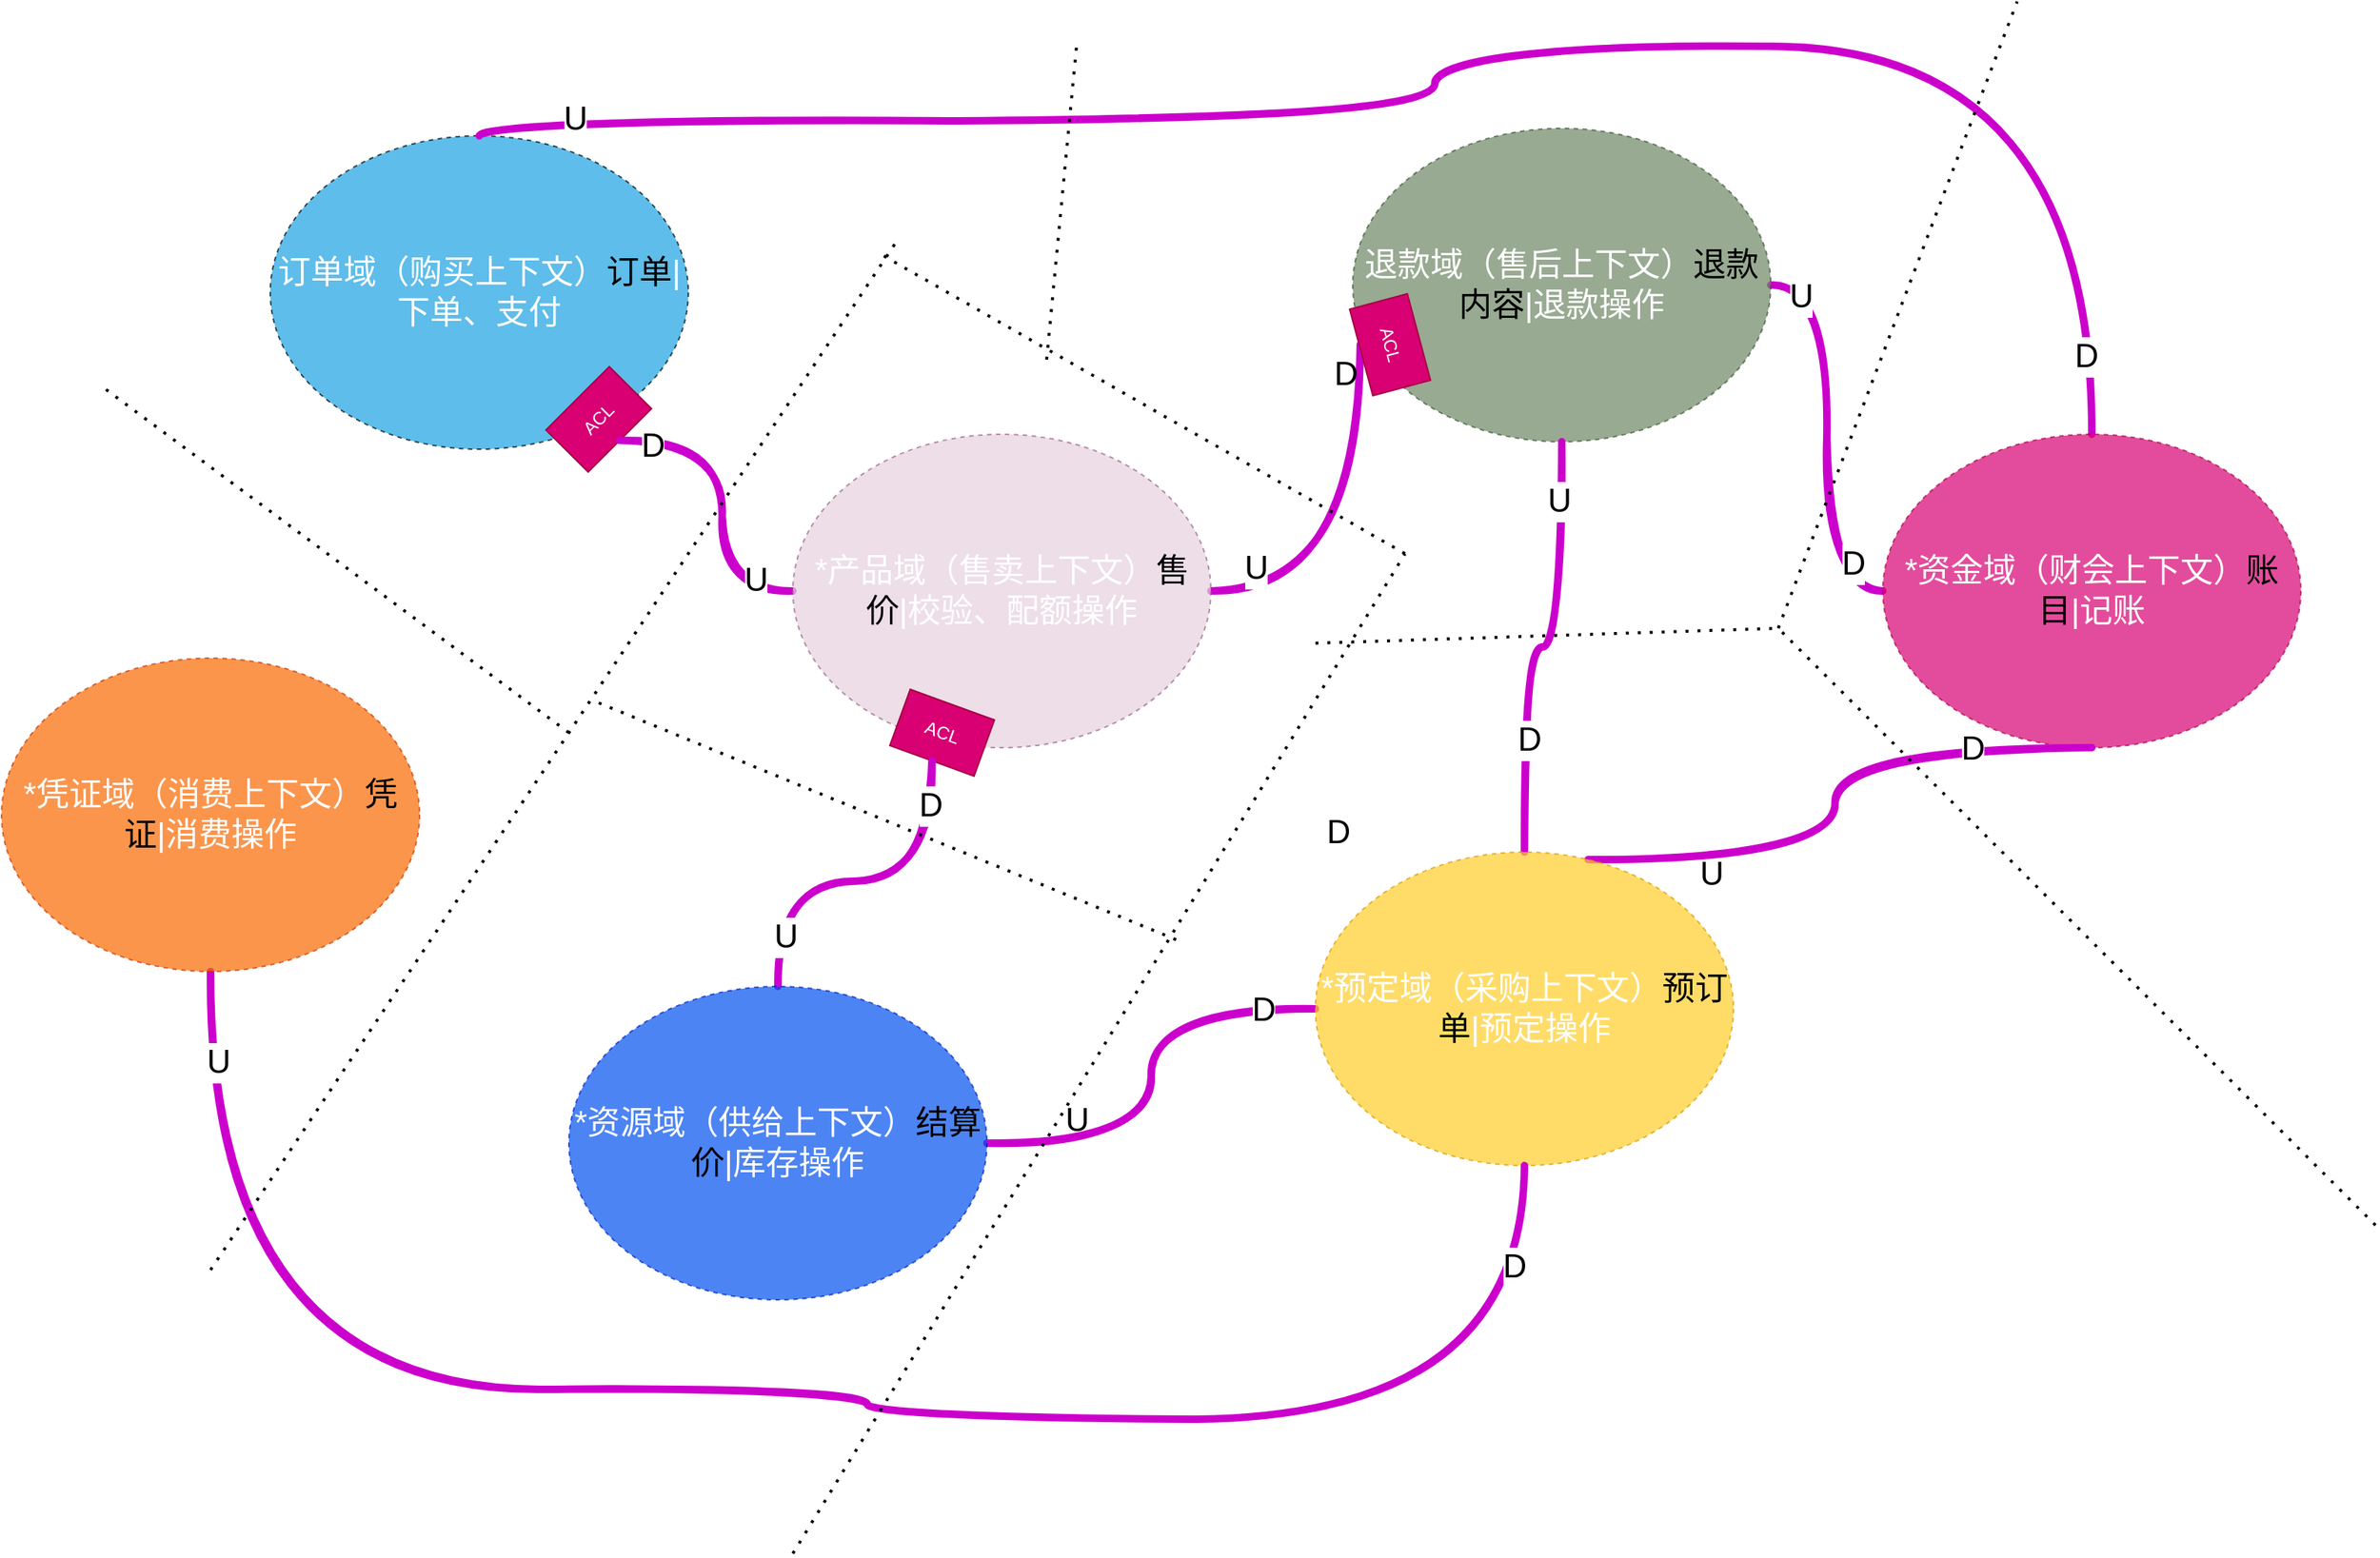 <mxfile version="14.6.13" type="device"><diagram id="sZ4yDQa6_BEg-NuYg7ej" name="第 1 页"><mxGraphModel dx="2253" dy="860" grid="1" gridSize="10" guides="1" tooltips="1" connect="1" arrows="1" fold="1" page="1" pageScale="1" pageWidth="827" pageHeight="1169" math="0" shadow="0"><root><mxCell id="0"/><mxCell id="1" parent="0"/><mxCell id="fSAGsUuIaDTjFpiJIuqM-18" value="订单域（购买上下文）&lt;font color=&quot;#000000&quot;&gt;订单&lt;/font&gt;|下单、支付" style="ellipse;whiteSpace=wrap;html=1;fontSize=22;fontColor=#ffffff;fillColor=#1ba1e2;shadow=0;opacity=70;sketch=0;dashed=1;" parent="1" vertex="1"><mxGeometry x="20" y="1010" width="280" height="210" as="geometry"/></mxCell><mxCell id="fSAGsUuIaDTjFpiJIuqM-20" value="ACL" style="rounded=0;whiteSpace=wrap;html=1;fillColor=#d80073;strokeColor=#A50040;fontColor=#ffffff;rotation=-45;" parent="1" vertex="1"><mxGeometry x="210" y="1180" width="60" height="40" as="geometry"/></mxCell><mxCell id="fSAGsUuIaDTjFpiJIuqM-24" style="rounded=0;orthogonalLoop=1;jettySize=auto;html=1;entryX=0.5;entryY=1;entryDx=0;entryDy=0;fontSize=22;fontColor=#000000;edgeStyle=orthogonalEdgeStyle;curved=1;endArrow=none;endFill=0;strokeColor=#CC00CC;strokeWidth=5;sketch=1;" parent="1" source="fSAGsUuIaDTjFpiJIuqM-21" target="fSAGsUuIaDTjFpiJIuqM-20" edge="1"><mxGeometry relative="1" as="geometry"/></mxCell><mxCell id="fSAGsUuIaDTjFpiJIuqM-25" value="D" style="edgeLabel;html=1;align=center;verticalAlign=middle;resizable=0;points=[];fontSize=22;" parent="fSAGsUuIaDTjFpiJIuqM-24" vertex="1" connectable="0"><mxGeometry x="0.798" y="4" relative="1" as="geometry"><mxPoint as="offset"/></mxGeometry></mxCell><mxCell id="fSAGsUuIaDTjFpiJIuqM-26" value="U" style="edgeLabel;html=1;align=center;verticalAlign=middle;resizable=0;points=[];fontSize=22;fontColor=#000000;" parent="fSAGsUuIaDTjFpiJIuqM-24" vertex="1" connectable="0"><mxGeometry x="-0.769" y="-7" relative="1" as="geometry"><mxPoint as="offset"/></mxGeometry></mxCell><mxCell id="fSAGsUuIaDTjFpiJIuqM-30" style="edgeStyle=orthogonalEdgeStyle;curved=1;rounded=0;orthogonalLoop=1;jettySize=auto;html=1;fontSize=22;fontColor=#000000;endArrow=none;endFill=0;strokeColor=#CC00CC;strokeWidth=5;sketch=1;" parent="1" source="fSAGsUuIaDTjFpiJIuqM-21" edge="1"><mxGeometry relative="1" as="geometry"><mxPoint x="750" y="1150" as="targetPoint"/></mxGeometry></mxCell><mxCell id="fSAGsUuIaDTjFpiJIuqM-21" value="*产品域（售卖上下文）&lt;font color=&quot;#000000&quot;&gt;售价&lt;/font&gt;|校验、配额操作" style="ellipse;whiteSpace=wrap;html=1;fontSize=22;fillColor=#e6d0de;strokeColor=#996185;fontColor=#FFFFFF;shadow=0;opacity=70;sketch=0;dashed=1;" parent="1" vertex="1"><mxGeometry x="370" y="1210" width="280" height="210" as="geometry"/></mxCell><mxCell id="fSAGsUuIaDTjFpiJIuqM-23" value="ACL" style="rounded=0;whiteSpace=wrap;html=1;fillColor=#d80073;strokeColor=#A50040;fontColor=#ffffff;rotation=20;" parent="1" vertex="1"><mxGeometry x="440" y="1390" width="60" height="40" as="geometry"/></mxCell><mxCell id="fSAGsUuIaDTjFpiJIuqM-27" value="U" style="edgeLabel;html=1;align=center;verticalAlign=middle;resizable=0;points=[];fontSize=22;fontColor=#000000;" parent="1" vertex="1" connectable="0"><mxGeometry x="680" y="1300" as="geometry"/></mxCell><mxCell id="fSAGsUuIaDTjFpiJIuqM-33" style="edgeStyle=orthogonalEdgeStyle;curved=1;rounded=0;orthogonalLoop=1;jettySize=auto;html=1;fontSize=22;fontColor=#000000;endArrow=none;endFill=0;strokeColor=#CC00CC;strokeWidth=5;sketch=1;" parent="1" source="fSAGsUuIaDTjFpiJIuqM-28" target="fSAGsUuIaDTjFpiJIuqM-32" edge="1"><mxGeometry relative="1" as="geometry"/></mxCell><mxCell id="fSAGsUuIaDTjFpiJIuqM-37" value="U" style="edgeLabel;html=1;align=center;verticalAlign=middle;resizable=0;points=[];fontSize=22;fontColor=#000000;" parent="fSAGsUuIaDTjFpiJIuqM-33" vertex="1" connectable="0"><mxGeometry x="-0.857" y="-8" relative="1" as="geometry"><mxPoint as="offset"/></mxGeometry></mxCell><mxCell id="fSAGsUuIaDTjFpiJIuqM-38" value="D" style="edgeLabel;html=1;align=center;verticalAlign=middle;resizable=0;points=[];fontSize=22;fontColor=#000000;" parent="fSAGsUuIaDTjFpiJIuqM-33" vertex="1" connectable="0"><mxGeometry x="0.596" y="17" relative="1" as="geometry"><mxPoint y="1" as="offset"/></mxGeometry></mxCell><mxCell id="fSAGsUuIaDTjFpiJIuqM-28" value="退款域（售后上下文）&lt;font color=&quot;#000000&quot;&gt;退款内容&lt;/font&gt;|退款操作" style="ellipse;whiteSpace=wrap;html=1;fontSize=22;fillColor=#6d8764;strokeColor=#3A5431;fontColor=#ffffff;shadow=0;opacity=70;sketch=0;dashed=1;" parent="1" vertex="1"><mxGeometry x="745" y="1005" width="280" height="210" as="geometry"/></mxCell><mxCell id="fSAGsUuIaDTjFpiJIuqM-29" value="ACL" style="rounded=0;whiteSpace=wrap;html=1;fillColor=#d80073;strokeColor=#A50040;fontColor=#ffffff;rotation=75;" parent="1" vertex="1"><mxGeometry x="740" y="1130" width="60" height="40" as="geometry"/></mxCell><mxCell id="fSAGsUuIaDTjFpiJIuqM-31" value="D" style="text;html=1;align=center;verticalAlign=middle;resizable=0;points=[];autosize=1;strokeColor=none;fontSize=22;fontColor=#000000;" parent="1" vertex="1"><mxGeometry x="725" y="1155" width="30" height="30" as="geometry"/></mxCell><mxCell id="fSAGsUuIaDTjFpiJIuqM-34" style="edgeStyle=orthogonalEdgeStyle;curved=1;rounded=0;orthogonalLoop=1;jettySize=auto;html=1;fontSize=22;fontColor=#000000;endArrow=none;endFill=0;strokeColor=#CC00CC;strokeWidth=5;sketch=1;" parent="1" source="fSAGsUuIaDTjFpiJIuqM-32" target="fSAGsUuIaDTjFpiJIuqM-18" edge="1"><mxGeometry relative="1" as="geometry"><Array as="points"><mxPoint x="1240" y="950"/><mxPoint x="800" y="950"/><mxPoint x="800" y="1000"/><mxPoint x="160" y="1000"/></Array></mxGeometry></mxCell><mxCell id="fSAGsUuIaDTjFpiJIuqM-35" value="U" style="edgeLabel;html=1;align=center;verticalAlign=middle;resizable=0;points=[];fontSize=22;fontColor=#000000;" parent="fSAGsUuIaDTjFpiJIuqM-34" vertex="1" connectable="0"><mxGeometry x="0.894" y="-1" relative="1" as="geometry"><mxPoint as="offset"/></mxGeometry></mxCell><mxCell id="fSAGsUuIaDTjFpiJIuqM-36" value="D" style="edgeLabel;html=1;align=center;verticalAlign=middle;resizable=0;points=[];fontSize=22;fontColor=#000000;" parent="fSAGsUuIaDTjFpiJIuqM-34" vertex="1" connectable="0"><mxGeometry x="-0.926" y="4" relative="1" as="geometry"><mxPoint as="offset"/></mxGeometry></mxCell><mxCell id="fSAGsUuIaDTjFpiJIuqM-32" value="*资金域（财会上下文）&lt;font color=&quot;#000000&quot;&gt;账目&lt;/font&gt;|记账" style="ellipse;whiteSpace=wrap;html=1;fontSize=22;fillColor=#d80073;strokeColor=#A50040;fontColor=#ffffff;shadow=0;opacity=70;sketch=0;dashed=1;" parent="1" vertex="1"><mxGeometry x="1100" y="1210" width="280" height="210" as="geometry"/></mxCell><mxCell id="fSAGsUuIaDTjFpiJIuqM-39" value="D" style="edgeLabel;html=1;align=center;verticalAlign=middle;resizable=0;points=[];fontSize=22;fontColor=#000000;" parent="1" vertex="1" connectable="0"><mxGeometry x="734.75" y="1476.5" as="geometry"/></mxCell><mxCell id="fSAGsUuIaDTjFpiJIuqM-41" style="edgeStyle=orthogonalEdgeStyle;curved=1;rounded=0;orthogonalLoop=1;jettySize=auto;html=1;fontSize=22;fontColor=#000000;endArrow=none;endFill=0;strokeColor=#CC00CC;strokeWidth=5;sketch=1;" parent="1" source="fSAGsUuIaDTjFpiJIuqM-40" target="fSAGsUuIaDTjFpiJIuqM-32" edge="1"><mxGeometry relative="1" as="geometry"><Array as="points"><mxPoint x="1068" y="1495"/><mxPoint x="1068" y="1420"/></Array></mxGeometry></mxCell><mxCell id="fSAGsUuIaDTjFpiJIuqM-42" value="D" style="edgeLabel;html=1;align=center;verticalAlign=middle;resizable=0;points=[];fontSize=22;" parent="fSAGsUuIaDTjFpiJIuqM-41" vertex="1" connectable="0"><mxGeometry x="0.614" y="-1" relative="1" as="geometry"><mxPoint as="offset"/></mxGeometry></mxCell><mxCell id="fSAGsUuIaDTjFpiJIuqM-44" style="edgeStyle=orthogonalEdgeStyle;curved=1;rounded=0;orthogonalLoop=1;jettySize=auto;html=1;fontSize=22;fontColor=#000000;endArrow=none;endFill=0;strokeColor=#CC00CC;strokeWidth=5;sketch=1;" parent="1" source="fSAGsUuIaDTjFpiJIuqM-40" target="fSAGsUuIaDTjFpiJIuqM-28" edge="1"><mxGeometry relative="1" as="geometry"/></mxCell><mxCell id="fSAGsUuIaDTjFpiJIuqM-45" value="U" style="edgeLabel;html=1;align=center;verticalAlign=middle;resizable=0;points=[];fontSize=22;fontColor=#000000;" parent="fSAGsUuIaDTjFpiJIuqM-44" vertex="1" connectable="0"><mxGeometry x="0.733" y="2" relative="1" as="geometry"><mxPoint as="offset"/></mxGeometry></mxCell><mxCell id="fSAGsUuIaDTjFpiJIuqM-46" value="D" style="edgeLabel;html=1;align=center;verticalAlign=middle;resizable=0;points=[];fontSize=22;fontColor=#000000;" parent="fSAGsUuIaDTjFpiJIuqM-44" vertex="1" connectable="0"><mxGeometry x="-0.5" y="-3" relative="1" as="geometry"><mxPoint as="offset"/></mxGeometry></mxCell><mxCell id="fSAGsUuIaDTjFpiJIuqM-48" style="edgeStyle=orthogonalEdgeStyle;curved=1;rounded=0;orthogonalLoop=1;jettySize=auto;html=1;fontSize=22;fontColor=#000000;endArrow=none;endFill=0;strokeColor=#CC00CC;strokeWidth=5;sketch=1;" parent="1" source="fSAGsUuIaDTjFpiJIuqM-40" target="fSAGsUuIaDTjFpiJIuqM-47" edge="1"><mxGeometry relative="1" as="geometry"/></mxCell><mxCell id="fSAGsUuIaDTjFpiJIuqM-49" value="D" style="edgeLabel;html=1;align=center;verticalAlign=middle;resizable=0;points=[];fontSize=22;fontColor=#000000;" parent="fSAGsUuIaDTjFpiJIuqM-48" vertex="1" connectable="0"><mxGeometry x="-0.774" y="1" relative="1" as="geometry"><mxPoint as="offset"/></mxGeometry></mxCell><mxCell id="fSAGsUuIaDTjFpiJIuqM-40" value="*预定域（采购上下文）&lt;font color=&quot;#000000&quot;&gt;预订单&lt;/font&gt;|预定操作" style="ellipse;whiteSpace=wrap;html=1;fontSize=22;fillColor=#ffcd28;strokeColor=#d79b00;fontColor=#FFFFFF;shadow=0;opacity=70;sketch=0;dashed=1;" parent="1" vertex="1"><mxGeometry x="720" y="1490" width="280" height="210" as="geometry"/></mxCell><mxCell id="fSAGsUuIaDTjFpiJIuqM-43" value="U" style="text;html=1;align=center;verticalAlign=middle;resizable=0;points=[];autosize=1;strokeColor=none;fontSize=22;fontColor=#000000;" parent="1" vertex="1"><mxGeometry x="970" y="1490" width="30" height="30" as="geometry"/></mxCell><mxCell id="fSAGsUuIaDTjFpiJIuqM-55" style="edgeStyle=orthogonalEdgeStyle;curved=1;rounded=0;orthogonalLoop=1;jettySize=auto;html=1;entryX=0.5;entryY=1;entryDx=0;entryDy=0;fontSize=22;fontColor=#000000;endArrow=none;endFill=0;strokeColor=#CC00CC;strokeWidth=5;sketch=1;" parent="1" source="fSAGsUuIaDTjFpiJIuqM-47" target="fSAGsUuIaDTjFpiJIuqM-23" edge="1"><mxGeometry relative="1" as="geometry"/></mxCell><mxCell id="fSAGsUuIaDTjFpiJIuqM-56" value="D" style="edgeLabel;html=1;align=center;verticalAlign=middle;resizable=0;points=[];fontSize=22;fontColor=#000000;" parent="fSAGsUuIaDTjFpiJIuqM-55" vertex="1" connectable="0"><mxGeometry x="0.762" y="1" relative="1" as="geometry"><mxPoint as="offset"/></mxGeometry></mxCell><mxCell id="fSAGsUuIaDTjFpiJIuqM-57" value="U" style="edgeLabel;html=1;align=center;verticalAlign=middle;resizable=0;points=[];fontSize=22;fontColor=#000000;" parent="fSAGsUuIaDTjFpiJIuqM-55" vertex="1" connectable="0"><mxGeometry x="-0.741" y="-5" relative="1" as="geometry"><mxPoint as="offset"/></mxGeometry></mxCell><mxCell id="fSAGsUuIaDTjFpiJIuqM-47" value="*资源域（供给上下文）&lt;font color=&quot;#000000&quot;&gt;结算价&lt;/font&gt;|库存操作" style="ellipse;whiteSpace=wrap;html=1;fontSize=22;fillColor=#0050ef;strokeColor=#001DBC;fontColor=#ffffff;shadow=0;opacity=70;sketch=0;dashed=1;" parent="1" vertex="1"><mxGeometry x="220" y="1580" width="280" height="210" as="geometry"/></mxCell><mxCell id="fSAGsUuIaDTjFpiJIuqM-50" value="U" style="text;html=1;align=center;verticalAlign=middle;resizable=0;points=[];autosize=1;strokeColor=none;fontSize=22;fontColor=#000000;" parent="1" vertex="1"><mxGeometry x="545" y="1655" width="30" height="30" as="geometry"/></mxCell><mxCell id="fSAGsUuIaDTjFpiJIuqM-52" style="edgeStyle=orthogonalEdgeStyle;curved=1;rounded=0;orthogonalLoop=1;jettySize=auto;html=1;fontSize=22;fontColor=#000000;endArrow=none;endFill=0;strokeColor=#CC00CC;strokeWidth=5;sketch=1;" parent="1" source="fSAGsUuIaDTjFpiJIuqM-51" target="fSAGsUuIaDTjFpiJIuqM-40" edge="1"><mxGeometry relative="1" as="geometry"><Array as="points"><mxPoint x="-20" y="1850"/><mxPoint x="420" y="1850"/><mxPoint x="420" y="1870"/><mxPoint x="860" y="1870"/></Array></mxGeometry></mxCell><mxCell id="fSAGsUuIaDTjFpiJIuqM-53" value="D" style="edgeLabel;html=1;align=center;verticalAlign=middle;resizable=0;points=[];fontSize=22;fontColor=#000000;" parent="fSAGsUuIaDTjFpiJIuqM-52" vertex="1" connectable="0"><mxGeometry x="0.899" y="7" relative="1" as="geometry"><mxPoint as="offset"/></mxGeometry></mxCell><mxCell id="fSAGsUuIaDTjFpiJIuqM-54" value="U" style="edgeLabel;html=1;align=center;verticalAlign=middle;resizable=0;points=[];fontSize=22;fontColor=#000000;" parent="fSAGsUuIaDTjFpiJIuqM-52" vertex="1" connectable="0"><mxGeometry x="-0.91" y="5" relative="1" as="geometry"><mxPoint as="offset"/></mxGeometry></mxCell><mxCell id="fSAGsUuIaDTjFpiJIuqM-51" value="*凭证域（消费上下文）&lt;font color=&quot;#000000&quot;&gt;凭证&lt;/font&gt;|消费操作" style="ellipse;whiteSpace=wrap;html=1;fontSize=22;fillColor=#fa6800;strokeColor=#C73500;fontColor=#FFFFFF;shadow=0;opacity=70;sketch=0;dashed=1;" parent="1" vertex="1"><mxGeometry x="-160" y="1360" width="280" height="210" as="geometry"/></mxCell><mxCell id="fSAGsUuIaDTjFpiJIuqM-59" value="" style="endArrow=none;dashed=1;html=1;dashPattern=1 3;strokeWidth=2;fontSize=22;fontColor=#FFFFFF;" parent="1" edge="1"><mxGeometry width="50" height="50" relative="1" as="geometry"><mxPoint x="-20" y="1770" as="sourcePoint"/><mxPoint x="440" y="1080" as="targetPoint"/></mxGeometry></mxCell><mxCell id="fSAGsUuIaDTjFpiJIuqM-60" value="" style="endArrow=none;dashed=1;html=1;dashPattern=1 3;strokeWidth=2;fontSize=22;fontColor=#FFFFFF;" parent="1" edge="1"><mxGeometry width="50" height="50" relative="1" as="geometry"><mxPoint x="220" y="1410" as="sourcePoint"/><mxPoint x="-90" y="1180" as="targetPoint"/></mxGeometry></mxCell><mxCell id="fSAGsUuIaDTjFpiJIuqM-61" value="" style="endArrow=none;dashed=1;html=1;dashPattern=1 3;strokeWidth=2;fontSize=22;fontColor=#FFFFFF;" parent="1" edge="1"><mxGeometry width="50" height="50" relative="1" as="geometry"><mxPoint x="780" y="1290" as="sourcePoint"/><mxPoint x="430" y="1090" as="targetPoint"/></mxGeometry></mxCell><mxCell id="fSAGsUuIaDTjFpiJIuqM-62" value="" style="endArrow=none;dashed=1;html=1;dashPattern=1 3;strokeWidth=2;fontSize=22;fontColor=#FFFFFF;" parent="1" edge="1"><mxGeometry width="50" height="50" relative="1" as="geometry"><mxPoint x="240" y="1390" as="sourcePoint"/><mxPoint x="630" y="1550" as="targetPoint"/></mxGeometry></mxCell><mxCell id="fSAGsUuIaDTjFpiJIuqM-63" value="" style="endArrow=none;dashed=1;html=1;dashPattern=1 3;strokeWidth=2;fontSize=22;fontColor=#FFFFFF;" parent="1" edge="1"><mxGeometry width="50" height="50" relative="1" as="geometry"><mxPoint x="370" y="1960" as="sourcePoint"/><mxPoint x="780" y="1290" as="targetPoint"/></mxGeometry></mxCell><mxCell id="fSAGsUuIaDTjFpiJIuqM-64" value="" style="endArrow=none;dashed=1;html=1;dashPattern=1 3;strokeWidth=2;fontSize=22;fontColor=#FFFFFF;" parent="1" edge="1"><mxGeometry width="50" height="50" relative="1" as="geometry"><mxPoint x="540" y="1160" as="sourcePoint"/><mxPoint x="560" y="950" as="targetPoint"/></mxGeometry></mxCell><mxCell id="fSAGsUuIaDTjFpiJIuqM-65" value="" style="endArrow=none;dashed=1;html=1;dashPattern=1 3;strokeWidth=2;fontSize=22;fontColor=#FFFFFF;" parent="1" edge="1"><mxGeometry width="50" height="50" relative="1" as="geometry"><mxPoint x="720" y="1350" as="sourcePoint"/><mxPoint x="1030" y="1340" as="targetPoint"/></mxGeometry></mxCell><mxCell id="fSAGsUuIaDTjFpiJIuqM-66" value="" style="endArrow=none;dashed=1;html=1;dashPattern=1 3;strokeWidth=2;fontSize=22;fontColor=#FFFFFF;" parent="1" edge="1"><mxGeometry width="50" height="50" relative="1" as="geometry"><mxPoint x="1030" y="1340" as="sourcePoint"/><mxPoint x="1190" y="920" as="targetPoint"/></mxGeometry></mxCell><mxCell id="fSAGsUuIaDTjFpiJIuqM-68" value="" style="endArrow=none;dashed=1;html=1;dashPattern=1 3;strokeWidth=2;fontSize=22;fontColor=#FFFFFF;" parent="1" edge="1"><mxGeometry width="50" height="50" relative="1" as="geometry"><mxPoint x="1430" y="1740" as="sourcePoint"/><mxPoint x="1030" y="1340" as="targetPoint"/></mxGeometry></mxCell></root></mxGraphModel></diagram></mxfile>